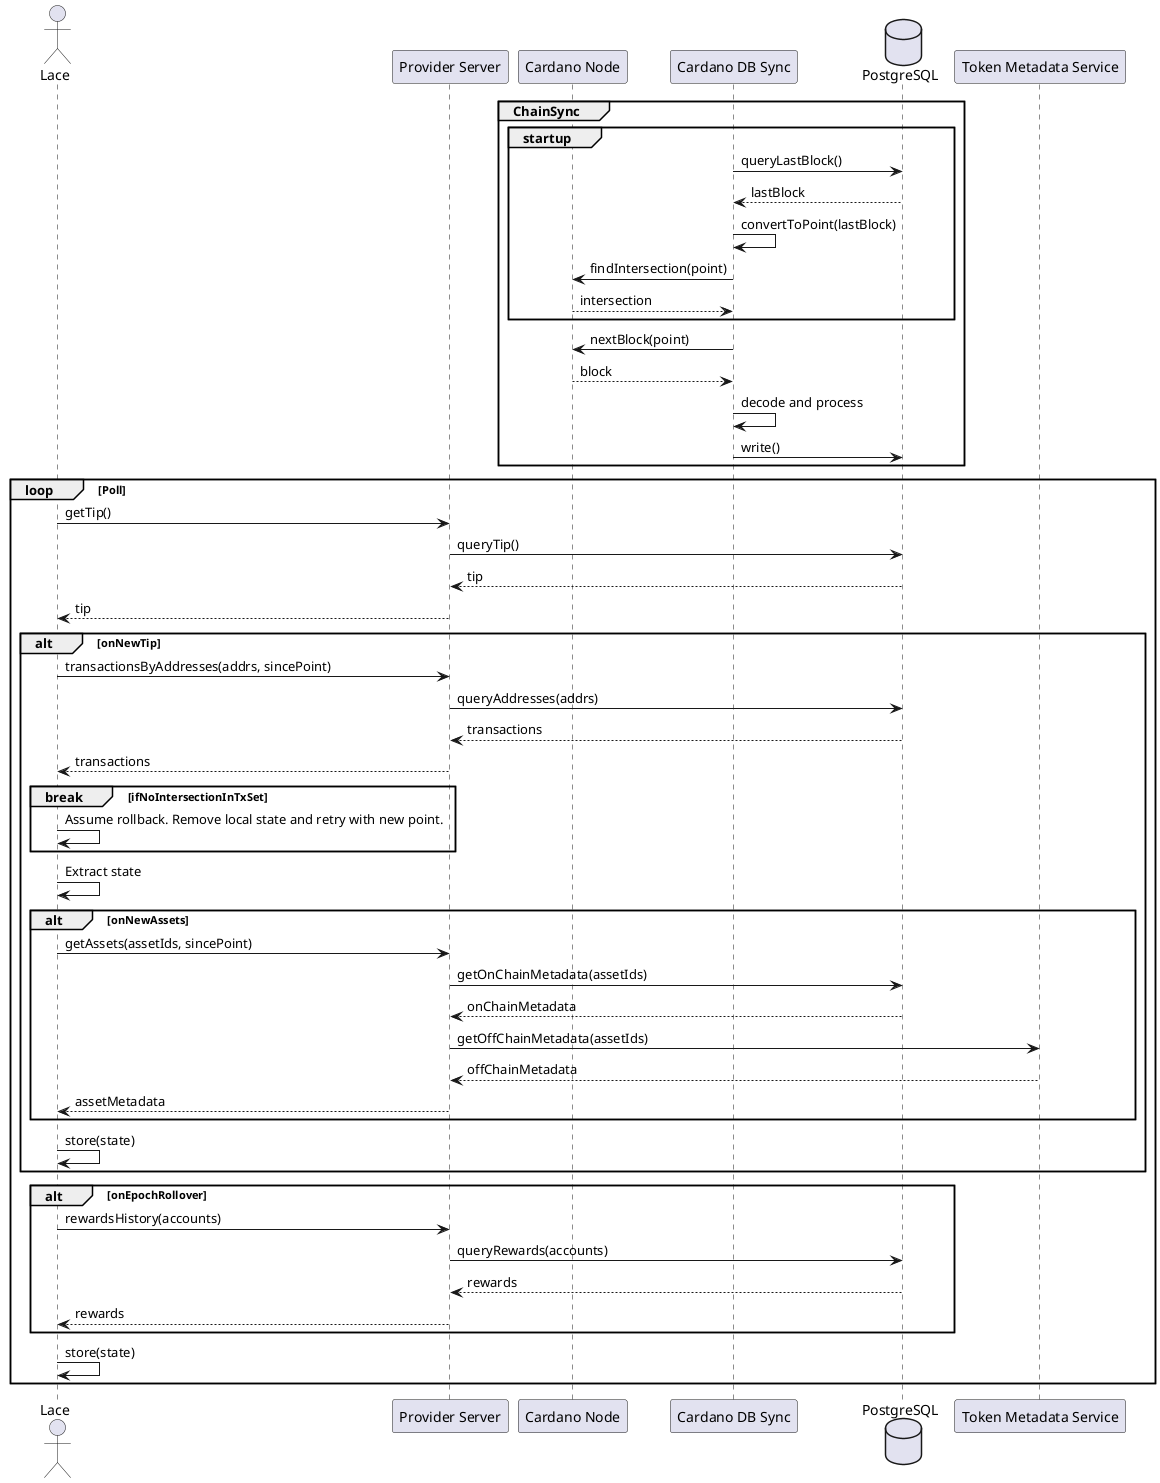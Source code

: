 @startuml Lace Fundamental State Sequence Flow

actor Lace
participant "Provider Server" as server
participant "Cardano Node" as Node
participant "Cardano DB Sync" as dbSync
database PostgreSQL as DB
participant "Token Metadata Service" as tokenMetadataService

group ChainSync
  group startup
    dbSync -> DB: queryLastBlock()
    DB --> dbSync: lastBlock
    dbSync -> dbSync: convertToPoint(lastBlock)
    dbSync -> Node: findIntersection(point)
    Node --> dbSync: intersection
  end
  dbSync -> Node: nextBlock(point)
  Node --> dbSync: block
  dbSync -> dbSync: decode and process
  dbSync -> DB: write()
end

loop Poll
  Lace -> server: getTip()
  server -> DB: queryTip()
  DB --> server: tip
  server --> Lace: tip
  alt onNewTip
    Lace -> server: transactionsByAddresses(addrs, sincePoint)
    server -> DB: queryAddresses(addrs)
    DB --> server: transactions
    server --> Lace: transactions
    break ifNoIntersectionInTxSet
      Lace -> Lace: Assume rollback. Remove local state and retry with new point.
    end
    Lace -> Lace: Extract state
    alt onNewAssets
         Lace -> server: getAssets(assetIds, sincePoint)
         server -> DB: getOnChainMetadata(assetIds)
         DB --> server: onChainMetadata
         server -> tokenMetadataService: getOffChainMetadata(assetIds)
         tokenMetadataService --> server: offChainMetadata
         server --> Lace: assetMetadata
    end
       Lace -> Lace: store(state)
  end
  alt onEpochRollover
    Lace -> server: rewardsHistory(accounts)
    server -> DB: queryRewards(accounts)
    DB --> server: rewards
    Lace <-- server: rewards
  end
      Lace -> Lace: store(state)
end

@enduml